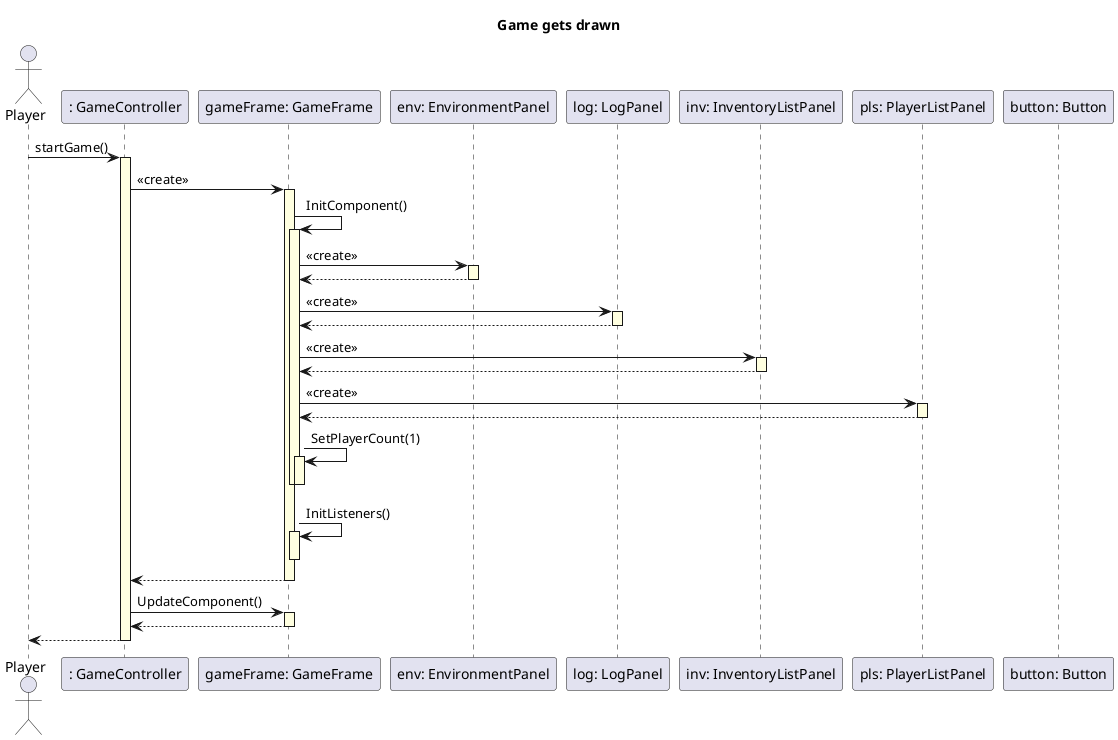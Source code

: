 @startuml seq

skinparam SequenceLifeLineBackgroundColor LightYellow

title "Game gets drawn"

actor "Player" as player
participant ": GameController" as game
participant "gameFrame: GameFrame" as gameFrame
participant "env: EnvironmentPanel" as env
participant "log: LogPanel" as log
participant "inv: InventoryListPanel" as inv
participant "pls: PlayerListPanel" as pls

player -> game ++: startGame()

    game -> gameFrame ++: <<create>>

        gameFrame -> gameFrame ++: InitComponent()

            participant "button: Button" as button
            
            gameFrame -> env ++: <<create>>
            return

            gameFrame -> log ++: <<create>>
            return

            gameFrame -> inv ++: <<create>>
            return

            gameFrame -> pls ++: <<create>>
            return

            gameFrame -> gameFrame ++: SetPlayerCount(1)
            deactivate gameFrame

        deactivate gameFrame

        gameFrame -> gameFrame ++: InitListeners()
        deactivate gameFrame

    return

    game -> gameFrame ++: UpdateComponent()
    return

return

@enduml